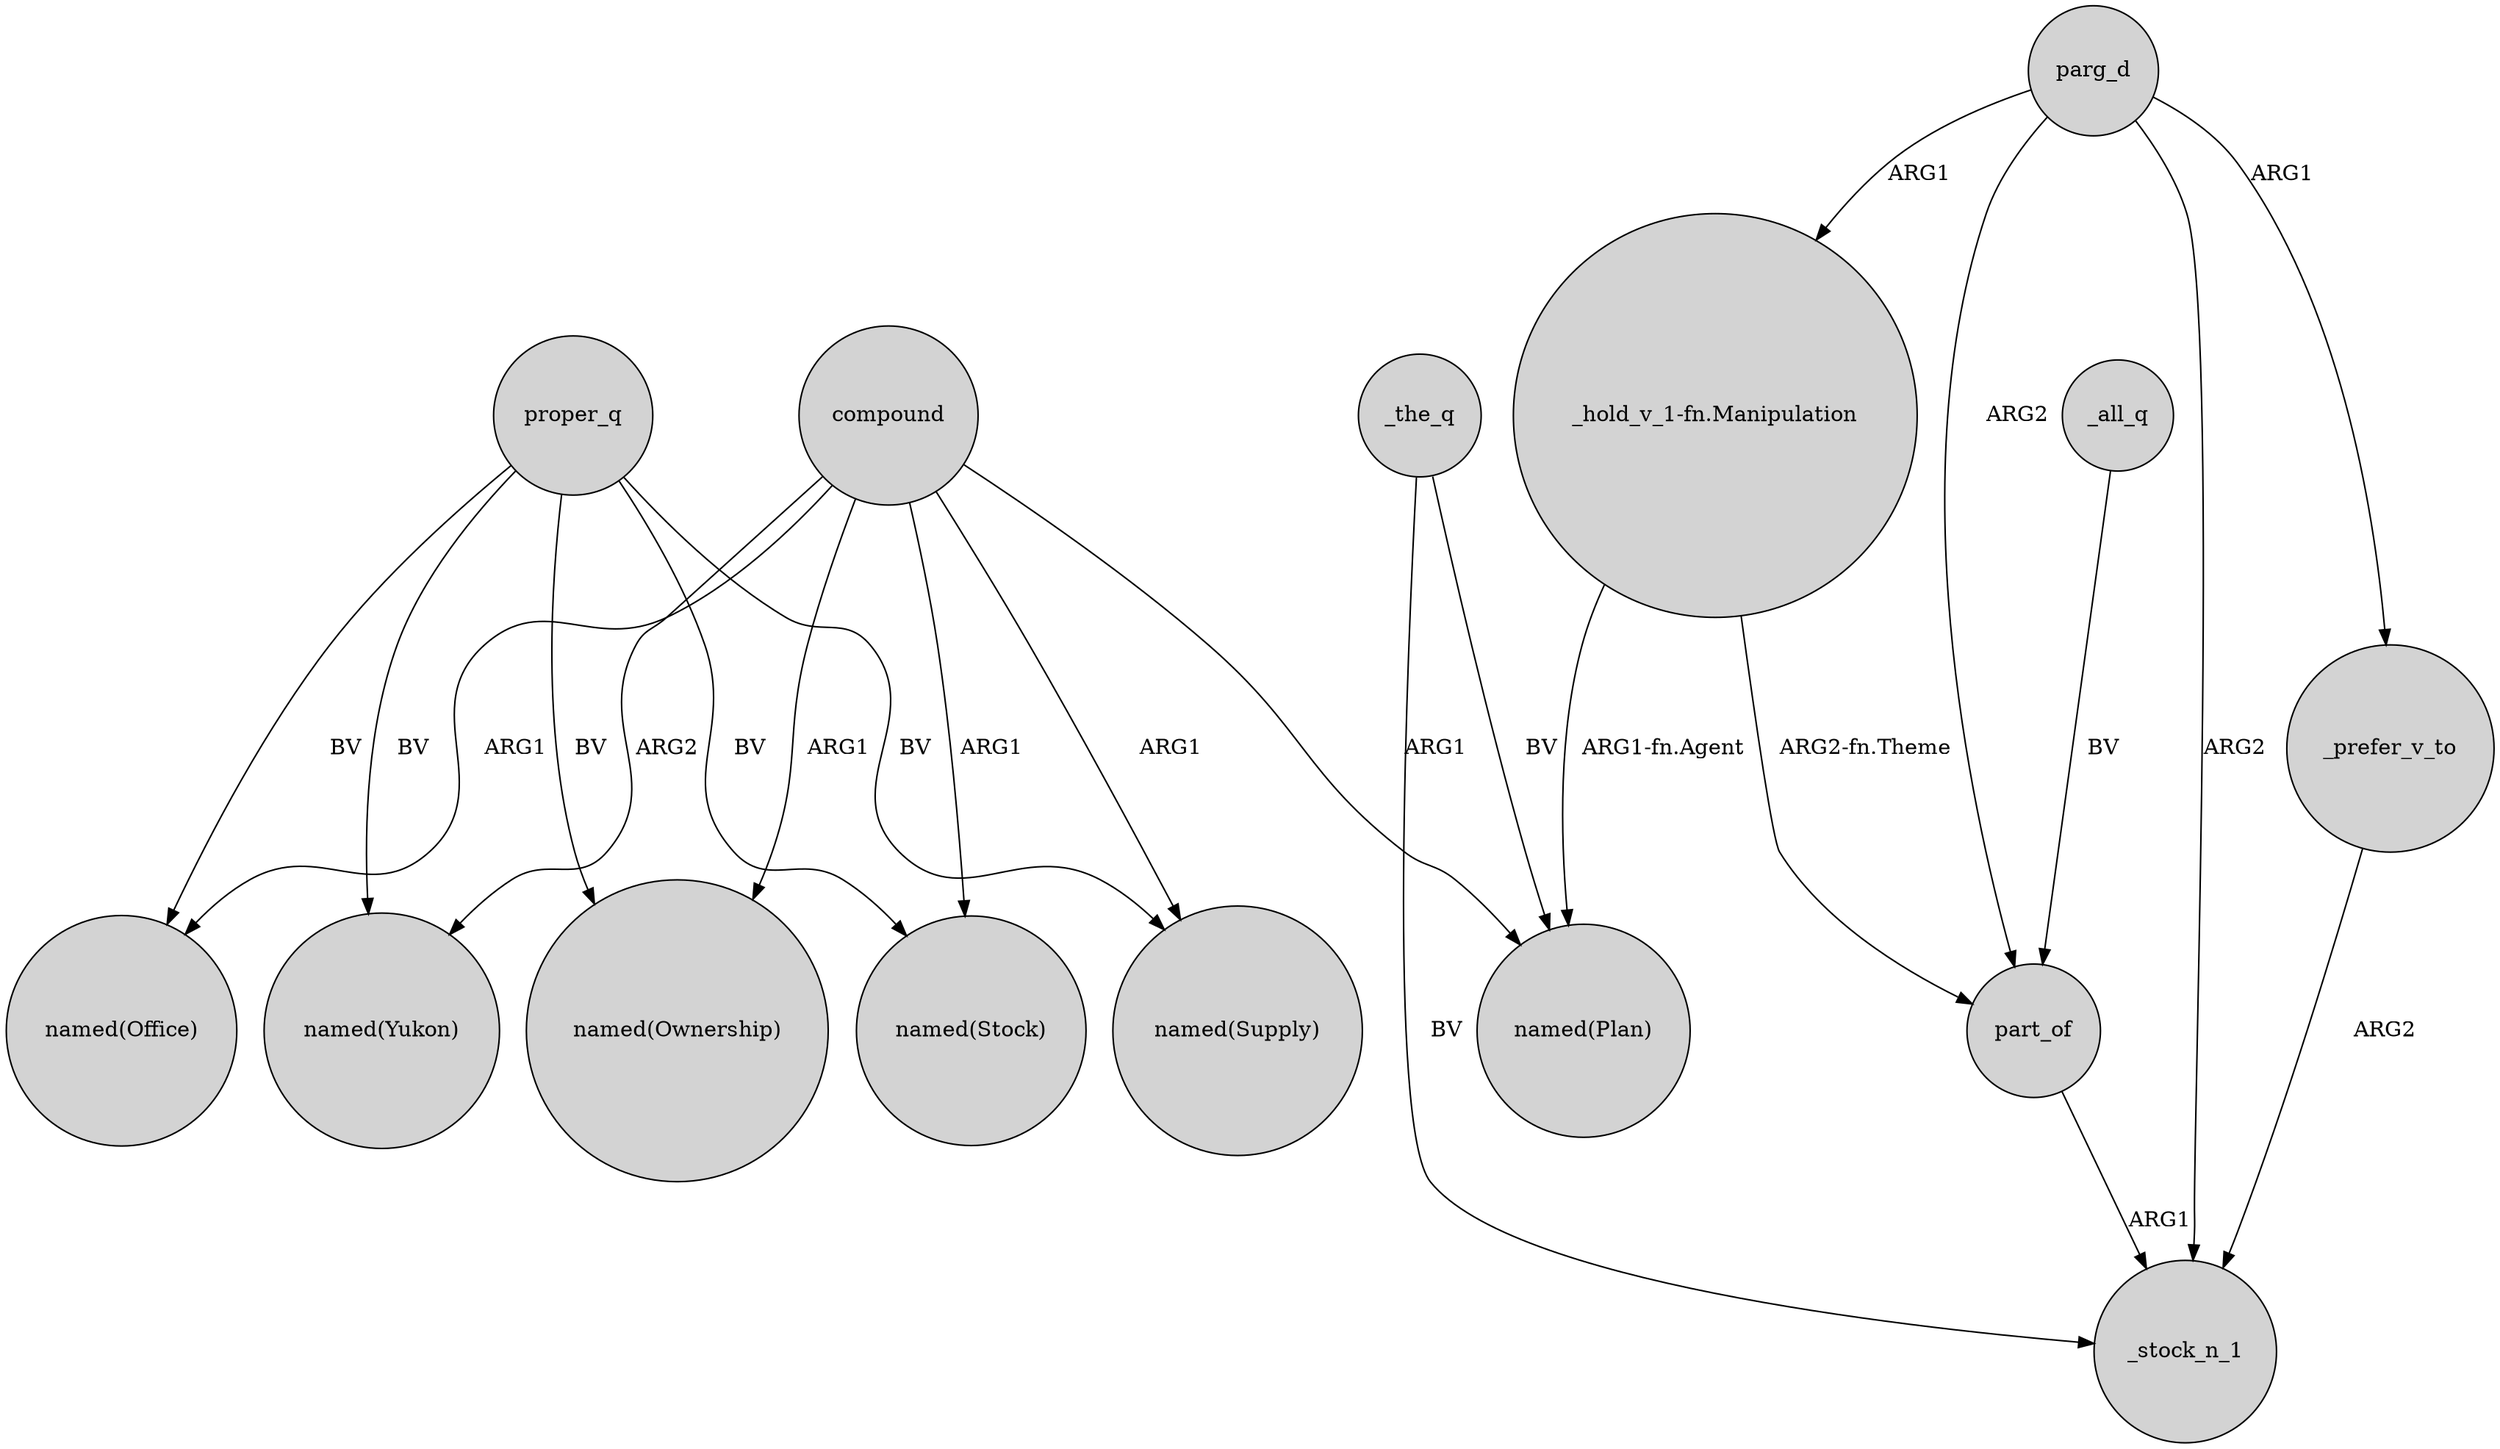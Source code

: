 digraph {
	node [shape=circle style=filled]
	"_hold_v_1-fn.Manipulation" -> "named(Plan)" [label="ARG1-fn.Agent"]
	proper_q -> "named(Office)" [label=BV]
	_all_q -> part_of [label=BV]
	part_of -> _stock_n_1 [label=ARG1]
	proper_q -> "named(Stock)" [label=BV]
	compound -> "named(Office)" [label=ARG1]
	_the_q -> _stock_n_1 [label=BV]
	proper_q -> "named(Ownership)" [label=BV]
	compound -> "named(Yukon)" [label=ARG2]
	"_hold_v_1-fn.Manipulation" -> part_of [label="ARG2-fn.Theme"]
	parg_d -> "_hold_v_1-fn.Manipulation" [label=ARG1]
	_the_q -> "named(Plan)" [label=BV]
	proper_q -> "named(Supply)" [label=BV]
	parg_d -> _prefer_v_to [label=ARG1]
	compound -> "named(Plan)" [label=ARG1]
	_prefer_v_to -> _stock_n_1 [label=ARG2]
	compound -> "named(Stock)" [label=ARG1]
	parg_d -> part_of [label=ARG2]
	compound -> "named(Supply)" [label=ARG1]
	compound -> "named(Ownership)" [label=ARG1]
	proper_q -> "named(Yukon)" [label=BV]
	parg_d -> _stock_n_1 [label=ARG2]
}

